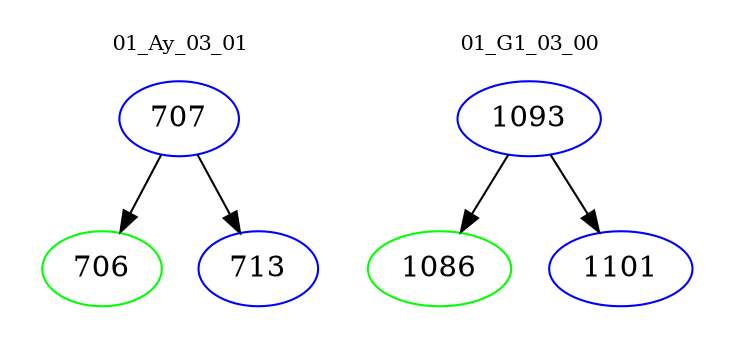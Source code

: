 digraph{
subgraph cluster_0 {
color = white
label = "01_Ay_03_01";
fontsize=10;
T0_707 [label="707", color="blue"]
T0_707 -> T0_706 [color="black"]
T0_706 [label="706", color="green"]
T0_707 -> T0_713 [color="black"]
T0_713 [label="713", color="blue"]
}
subgraph cluster_1 {
color = white
label = "01_G1_03_00";
fontsize=10;
T1_1093 [label="1093", color="blue"]
T1_1093 -> T1_1086 [color="black"]
T1_1086 [label="1086", color="green"]
T1_1093 -> T1_1101 [color="black"]
T1_1101 [label="1101", color="blue"]
}
}

